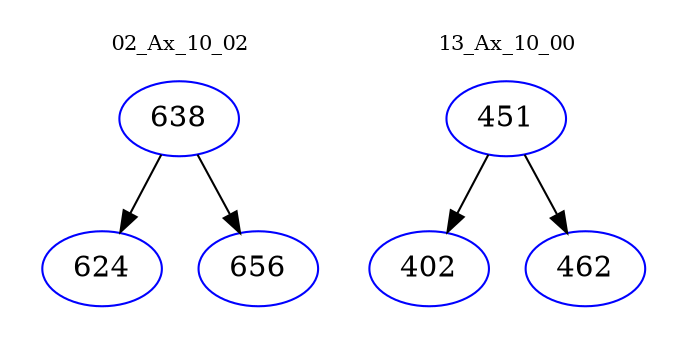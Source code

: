 digraph{
subgraph cluster_0 {
color = white
label = "02_Ax_10_02";
fontsize=10;
T0_638 [label="638", color="blue"]
T0_638 -> T0_624 [color="black"]
T0_624 [label="624", color="blue"]
T0_638 -> T0_656 [color="black"]
T0_656 [label="656", color="blue"]
}
subgraph cluster_1 {
color = white
label = "13_Ax_10_00";
fontsize=10;
T1_451 [label="451", color="blue"]
T1_451 -> T1_402 [color="black"]
T1_402 [label="402", color="blue"]
T1_451 -> T1_462 [color="black"]
T1_462 [label="462", color="blue"]
}
}
